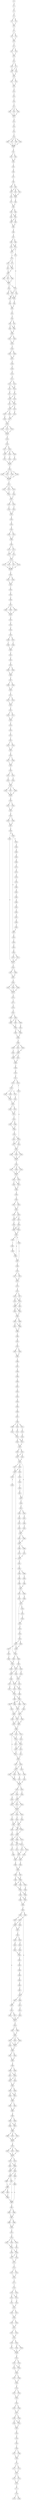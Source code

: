 strict digraph  {
	S0 -> S1 [ label = G ];
	S1 -> S2 [ label = G ];
	S2 -> S3 [ label = G ];
	S3 -> S4 [ label = C ];
	S3 -> S5 [ label = A ];
	S4 -> S6 [ label = C ];
	S5 -> S6 [ label = C ];
	S6 -> S7 [ label = T ];
	S7 -> S8 [ label = C ];
	S7 -> S9 [ label = G ];
	S8 -> S10 [ label = C ];
	S9 -> S10 [ label = C ];
	S10 -> S11 [ label = T ];
	S11 -> S12 [ label = G ];
	S11 -> S13 [ label = C ];
	S12 -> S14 [ label = C ];
	S13 -> S14 [ label = C ];
	S14 -> S15 [ label = G ];
	S15 -> S16 [ label = C ];
	S15 -> S17 [ label = G ];
	S16 -> S18 [ label = T ];
	S17 -> S19 [ label = A ];
	S17 -> S18 [ label = T ];
	S18 -> S20 [ label = G ];
	S19 -> S20 [ label = G ];
	S20 -> S21 [ label = C ];
	S20 -> S22 [ label = T ];
	S21 -> S23 [ label = C ];
	S22 -> S23 [ label = C ];
	S23 -> S24 [ label = G ];
	S24 -> S25 [ label = C ];
	S25 -> S26 [ label = T ];
	S26 -> S27 [ label = C ];
	S27 -> S28 [ label = C ];
	S27 -> S29 [ label = G ];
	S27 -> S30 [ label = A ];
	S28 -> S31 [ label = C ];
	S29 -> S31 [ label = C ];
	S30 -> S31 [ label = C ];
	S31 -> S32 [ label = A ];
	S32 -> S33 [ label = G ];
	S33 -> S34 [ label = C ];
	S34 -> S35 [ label = C ];
	S35 -> S36 [ label = C ];
	S35 -> S37 [ label = G ];
	S35 -> S38 [ label = T ];
	S35 -> S39 [ label = A ];
	S36 -> S40 [ label = T ];
	S37 -> S40 [ label = T ];
	S38 -> S40 [ label = T ];
	S39 -> S40 [ label = T ];
	S40 -> S41 [ label = G ];
	S41 -> S42 [ label = C ];
	S41 -> S43 [ label = T ];
	S42 -> S44 [ label = G ];
	S43 -> S44 [ label = G ];
	S44 -> S45 [ label = T ];
	S45 -> S46 [ label = G ];
	S46 -> S47 [ label = C ];
	S47 -> S48 [ label = T ];
	S48 -> S49 [ label = G ];
	S48 -> S50 [ label = T ];
	S49 -> S51 [ label = C ];
	S49 -> S52 [ label = G ];
	S49 -> S53 [ label = A ];
	S50 -> S52 [ label = G ];
	S51 -> S54 [ label = A ];
	S52 -> S54 [ label = A ];
	S52 -> S55 [ label = T ];
	S53 -> S54 [ label = A ];
	S54 -> S56 [ label = C ];
	S55 -> S57 [ label = T ];
	S56 -> S58 [ label = G ];
	S57 -> S58 [ label = G ];
	S58 -> S59 [ label = A ];
	S58 -> S60 [ label = G ];
	S59 -> S61 [ label = G ];
	S59 -> S62 [ label = A ];
	S60 -> S61 [ label = G ];
	S61 -> S63 [ label = C ];
	S61 -> S64 [ label = A ];
	S62 -> S64 [ label = A ];
	S63 -> S65 [ label = G ];
	S64 -> S65 [ label = G ];
	S65 -> S66 [ label = G ];
	S66 -> S67 [ label = A ];
	S67 -> S68 [ label = A ];
	S67 -> S69 [ label = G ];
	S68 -> S70 [ label = G ];
	S68 -> S71 [ label = A ];
	S69 -> S71 [ label = A ];
	S70 -> S72 [ label = A ];
	S71 -> S72 [ label = A ];
	S71 -> S73 [ label = T ];
	S72 -> S74 [ label = G ];
	S73 -> S75 [ label = G ];
	S74 -> S76 [ label = C ];
	S74 -> S77 [ label = T ];
	S75 -> S78 [ label = C ];
	S75 -> S79 [ label = G ];
	S76 -> S80 [ label = G ];
	S76 -> S81 [ label = C ];
	S77 -> S80 [ label = G ];
	S78 -> S82 [ label = A ];
	S79 -> S82 [ label = A ];
	S79 -> S83 [ label = C ];
	S80 -> S84 [ label = G ];
	S81 -> S84 [ label = G ];
	S82 -> S85 [ label = A ];
	S83 -> S86 [ label = G ];
	S84 -> S87 [ label = T ];
	S84 -> S88 [ label = G ];
	S84 -> S89 [ label = C ];
	S85 -> S90 [ label = G ];
	S86 -> S90 [ label = G ];
	S87 -> S91 [ label = C ];
	S88 -> S91 [ label = C ];
	S89 -> S91 [ label = C ];
	S90 -> S92 [ label = C ];
	S91 -> S93 [ label = T ];
	S91 -> S75 [ label = G ];
	S92 -> S94 [ label = G ];
	S93 -> S79 [ label = G ];
	S93 -> S95 [ label = A ];
	S94 -> S96 [ label = C ];
	S94 -> S97 [ label = G ];
	S95 -> S82 [ label = A ];
	S96 -> S98 [ label = C ];
	S96 -> S99 [ label = A ];
	S97 -> S99 [ label = A ];
	S98 -> S100 [ label = G ];
	S99 -> S100 [ label = G ];
	S100 -> S101 [ label = G ];
	S100 -> S102 [ label = A ];
	S101 -> S103 [ label = C ];
	S102 -> S103 [ label = C ];
	S103 -> S104 [ label = G ];
	S104 -> S105 [ label = C ];
	S104 -> S106 [ label = A ];
	S105 -> S107 [ label = G ];
	S106 -> S107 [ label = G ];
	S107 -> S108 [ label = A ];
	S108 -> S109 [ label = G ];
	S109 -> S110 [ label = G ];
	S110 -> S111 [ label = A ];
	S111 -> S112 [ label = G ];
	S111 -> S113 [ label = A ];
	S112 -> S114 [ label = G ];
	S112 -> S115 [ label = C ];
	S113 -> S114 [ label = G ];
	S114 -> S116 [ label = A ];
	S115 -> S117 [ label = G ];
	S116 -> S118 [ label = C ];
	S116 -> S119 [ label = T ];
	S117 -> S118 [ label = C ];
	S118 -> S120 [ label = G ];
	S118 -> S121 [ label = A ];
	S119 -> S120 [ label = G ];
	S120 -> S122 [ label = T ];
	S120 -> S123 [ label = C ];
	S121 -> S123 [ label = C ];
	S122 -> S124 [ label = G ];
	S123 -> S125 [ label = C ];
	S123 -> S126 [ label = T ];
	S124 -> S127 [ label = C ];
	S125 -> S128 [ label = A ];
	S126 -> S127 [ label = C ];
	S127 -> S129 [ label = G ];
	S128 -> S129 [ label = G ];
	S129 -> S130 [ label = A ];
	S129 -> S131 [ label = G ];
	S129 -> S132 [ label = C ];
	S130 -> S133 [ label = T ];
	S131 -> S133 [ label = T ];
	S132 -> S133 [ label = T ];
	S133 -> S134 [ label = G ];
	S134 -> S135 [ label = G ];
	S135 -> S136 [ label = A ];
	S135 -> S137 [ label = C ];
	S136 -> S138 [ label = G ];
	S136 -> S139 [ label = C ];
	S136 -> S140 [ label = A ];
	S137 -> S139 [ label = C ];
	S138 -> S141 [ label = C ];
	S139 -> S142 [ label = G ];
	S140 -> S143 [ label = T ];
	S141 -> S144 [ label = C ];
	S142 -> S144 [ label = C ];
	S143 -> S144 [ label = C ];
	S144 -> S145 [ label = G ];
	S145 -> S146 [ label = G ];
	S145 -> S147 [ label = A ];
	S145 -> S148 [ label = T ];
	S145 -> S149 [ label = C ];
	S146 -> S150 [ label = C ];
	S147 -> S150 [ label = C ];
	S148 -> S150 [ label = C ];
	S149 -> S150 [ label = C ];
	S150 -> S151 [ label = C ];
	S151 -> S152 [ label = C ];
	S151 -> S153 [ label = A ];
	S151 -> S154 [ label = G ];
	S152 -> S155 [ label = T ];
	S153 -> S156 [ label = G ];
	S154 -> S155 [ label = T ];
	S155 -> S157 [ label = C ];
	S156 -> S157 [ label = C ];
	S157 -> S158 [ label = G ];
	S157 -> S159 [ label = C ];
	S158 -> S160 [ label = C ];
	S159 -> S161 [ label = T ];
	S160 -> S162 [ label = T ];
	S161 -> S162 [ label = T ];
	S162 -> S163 [ label = G ];
	S163 -> S164 [ label = G ];
	S164 -> S165 [ label = A ];
	S165 -> S166 [ label = T ];
	S165 -> S167 [ label = C ];
	S166 -> S168 [ label = T ];
	S167 -> S168 [ label = T ];
	S168 -> S169 [ label = T ];
	S169 -> S170 [ label = C ];
	S169 -> S171 [ label = T ];
	S170 -> S172 [ label = C ];
	S171 -> S173 [ label = T ];
	S171 -> S172 [ label = C ];
	S172 -> S174 [ label = T ];
	S173 -> S174 [ label = T ];
	S174 -> S175 [ label = C ];
	S174 -> S176 [ label = A ];
	S174 -> S177 [ label = T ];
	S174 -> S178 [ label = G ];
	S175 -> S179 [ label = A ];
	S176 -> S179 [ label = A ];
	S177 -> S179 [ label = A ];
	S178 -> S179 [ label = A ];
	S179 -> S180 [ label = A ];
	S180 -> S181 [ label = G ];
	S180 -> S182 [ label = A ];
	S181 -> S183 [ label = A ];
	S182 -> S183 [ label = A ];
	S183 -> S184 [ label = T ];
	S184 -> S185 [ label = G ];
	S185 -> S186 [ label = A ];
	S186 -> S187 [ label = C ];
	S187 -> S188 [ label = T ];
	S187 -> S189 [ label = A ];
	S187 -> S190 [ label = C ];
	S188 -> S191 [ label = C ];
	S189 -> S191 [ label = C ];
	S190 -> S191 [ label = C ];
	S191 -> S192 [ label = G ];
	S192 -> S193 [ label = G ];
	S193 -> S194 [ label = A ];
	S194 -> S195 [ label = C ];
	S195 -> S196 [ label = T ];
	S195 -> S197 [ label = G ];
	S196 -> S198 [ label = T ];
	S197 -> S199 [ label = C ];
	S198 -> S200 [ label = T ];
	S199 -> S200 [ label = T ];
	S200 -> S201 [ label = A ];
	S201 -> S202 [ label = A ];
	S202 -> S203 [ label = A ];
	S203 -> S204 [ label = A ];
	S203 -> S205 [ label = G ];
	S204 -> S206 [ label = A ];
	S205 -> S206 [ label = A ];
	S206 -> S207 [ label = A ];
	S207 -> S208 [ label = C ];
	S207 -> S209 [ label = T ];
	S208 -> S210 [ label = T ];
	S209 -> S210 [ label = T ];
	S210 -> S211 [ label = C ];
	S211 -> S212 [ label = C ];
	S211 -> S213 [ label = A ];
	S212 -> S214 [ label = A ];
	S213 -> S214 [ label = A ];
	S214 -> S215 [ label = A ];
	S215 -> S216 [ label = A ];
	S215 -> S217 [ label = G ];
	S216 -> S218 [ label = A ];
	S217 -> S218 [ label = A ];
	S218 -> S219 [ label = G ];
	S219 -> S220 [ label = C ];
	S220 -> S221 [ label = C ];
	S221 -> S222 [ label = T ];
	S222 -> S223 [ label = T ];
	S222 -> S224 [ label = C ];
	S223 -> S225 [ label = T ];
	S224 -> S225 [ label = T ];
	S225 -> S226 [ label = G ];
	S226 -> S227 [ label = C ];
	S226 -> S228 [ label = T ];
	S227 -> S229 [ label = T ];
	S228 -> S229 [ label = T ];
	S229 -> S230 [ label = C ];
	S230 -> S231 [ label = G ];
	S230 -> S232 [ label = C ];
	S231 -> S233 [ label = T ];
	S232 -> S234 [ label = C ];
	S233 -> S235 [ label = T ];
	S234 -> S235 [ label = T ];
	S235 -> S236 [ label = G ];
	S235 -> S237 [ label = C ];
	S235 -> S238 [ label = T ];
	S236 -> S239 [ label = G ];
	S237 -> S239 [ label = G ];
	S238 -> S239 [ label = G ];
	S239 -> S240 [ label = A ];
	S240 -> S241 [ label = C ];
	S240 -> S242 [ label = T ];
	S241 -> S243 [ label = T ];
	S242 -> S243 [ label = T ];
	S243 -> S244 [ label = A ];
	S244 -> S245 [ label = C ];
	S244 -> S246 [ label = T ];
	S245 -> S247 [ label = G ];
	S246 -> S247 [ label = G ];
	S247 -> S248 [ label = A ];
	S248 -> S249 [ label = G ];
	S248 -> S250 [ label = A ];
	S249 -> S251 [ label = G ];
	S250 -> S252 [ label = G ];
	S250 -> S253 [ label = G ];
	S251 -> S254 [ label = A ];
	S252 -> S255 [ label = A ];
	S253 -> S256 [ label = A ];
	S254 -> S257 [ label = G ];
	S254 -> S258 [ label = C ];
	S255 -> S259 [ label = T ];
	S256 -> S260 [ label = G ];
	S257 -> S261 [ label = G ];
	S258 -> S261 [ label = G ];
	S259 -> S262 [ label = G ];
	S260 -> S263 [ label = G ];
	S261 -> S264 [ label = A ];
	S262 -> S265 [ label = A ];
	S263 -> S266 [ label = A ];
	S264 -> S267 [ label = T ];
	S264 -> S268 [ label = A ];
	S264 -> S269 [ label = G ];
	S265 -> S270 [ label = C ];
	S265 -> S271 [ label = A ];
	S266 -> S272 [ label = T ];
	S267 -> S273 [ label = G ];
	S268 -> S273 [ label = G ];
	S269 -> S273 [ label = G ];
	S270 -> S251 [ label = G ];
	S271 -> S251 [ label = G ];
	S272 -> S274 [ label = G ];
	S273 -> S275 [ label = A ];
	S274 -> S276 [ label = A ];
	S275 -> S277 [ label = T ];
	S276 -> S278 [ label = T ];
	S277 -> S279 [ label = G ];
	S278 -> S280 [ label = G ];
	S279 -> S281 [ label = A ];
	S280 -> S282 [ label = A ];
	S281 -> S283 [ label = C ];
	S281 -> S284 [ label = T ];
	S282 -> S285 [ label = C ];
	S283 -> S286 [ label = C ];
	S283 -> S287 [ label = G ];
	S283 -> S288 [ label = A ];
	S284 -> S286 [ label = C ];
	S285 -> S289 [ label = G ];
	S286 -> S290 [ label = C ];
	S287 -> S290 [ label = C ];
	S288 -> S291 [ label = G ];
	S289 -> S292 [ label = A ];
	S290 -> S293 [ label = T ];
	S290 -> S294 [ label = C ];
	S291 -> S294 [ label = C ];
	S292 -> S295 [ label = T ];
	S293 -> S296 [ label = C ];
	S294 -> S296 [ label = C ];
	S295 -> S297 [ label = G ];
	S296 -> S298 [ label = A ];
	S297 -> S299 [ label = A ];
	S298 -> S300 [ label = C ];
	S298 -> S301 [ label = A ];
	S298 -> S302 [ label = G ];
	S299 -> S303 [ label = T ];
	S300 -> S304 [ label = A ];
	S301 -> S305 [ label = G ];
	S302 -> S305 [ label = G ];
	S303 -> S252 [ label = G ];
	S304 -> S306 [ label = T ];
	S305 -> S306 [ label = T ];
	S305 -> S307 [ label = G ];
	S306 -> S308 [ label = G ];
	S307 -> S308 [ label = G ];
	S308 -> S309 [ label = A ];
	S309 -> S310 [ label = A ];
	S310 -> S311 [ label = G ];
	S311 -> S312 [ label = A ];
	S311 -> S313 [ label = C ];
	S312 -> S314 [ label = C ];
	S313 -> S315 [ label = T ];
	S314 -> S316 [ label = C ];
	S314 -> S317 [ label = G ];
	S314 -> S318 [ label = T ];
	S315 -> S319 [ label = G ];
	S316 -> S320 [ label = A ];
	S317 -> S321 [ label = G ];
	S318 -> S320 [ label = A ];
	S319 -> S322 [ label = T ];
	S319 -> S323 [ label = G ];
	S320 -> S324 [ label = T ];
	S321 -> S324 [ label = T ];
	S322 -> S325 [ label = C ];
	S323 -> S325 [ label = C ];
	S324 -> S326 [ label = T ];
	S324 -> S327 [ label = G ];
	S325 -> S328 [ label = G ];
	S325 -> S329 [ label = C ];
	S325 -> S330 [ label = A ];
	S326 -> S331 [ label = G ];
	S327 -> S331 [ label = G ];
	S328 -> S332 [ label = C ];
	S329 -> S332 [ label = C ];
	S330 -> S332 [ label = C ];
	S331 -> S333 [ label = T ];
	S332 -> S334 [ label = C ];
	S333 -> S335 [ label = C ];
	S333 -> S336 [ label = G ];
	S334 -> S337 [ label = C ];
	S334 -> S338 [ label = G ];
	S334 -> S339 [ label = A ];
	S335 -> S340 [ label = T ];
	S336 -> S340 [ label = T ];
	S337 -> S341 [ label = T ];
	S338 -> S341 [ label = T ];
	S339 -> S341 [ label = T ];
	S340 -> S342 [ label = C ];
	S341 -> S343 [ label = G ];
	S341 -> S344 [ label = A ];
	S342 -> S319 [ label = G ];
	S342 -> S345 [ label = C ];
	S343 -> S346 [ label = C ];
	S343 -> S347 [ label = T ];
	S344 -> S347 [ label = T ];
	S345 -> S322 [ label = T ];
	S346 -> S348 [ label = G ];
	S347 -> S348 [ label = G ];
	S348 -> S349 [ label = A ];
	S349 -> S350 [ label = C ];
	S350 -> S351 [ label = T ];
	S350 -> S352 [ label = C ];
	S351 -> S353 [ label = C ];
	S352 -> S353 [ label = C ];
	S353 -> S354 [ label = G ];
	S353 -> S355 [ label = A ];
	S354 -> S356 [ label = A ];
	S355 -> S357 [ label = C ];
	S355 -> S356 [ label = A ];
	S356 -> S358 [ label = G ];
	S357 -> S359 [ label = A ];
	S358 -> S360 [ label = C ];
	S358 -> S361 [ label = T ];
	S359 -> S360 [ label = C ];
	S359 -> S361 [ label = T ];
	S360 -> S362 [ label = G ];
	S361 -> S362 [ label = G ];
	S362 -> S363 [ label = A ];
	S362 -> S364 [ label = A ];
	S362 -> S365 [ label = G ];
	S363 -> S366 [ label = C ];
	S364 -> S367 [ label = C ];
	S365 -> S367 [ label = C ];
	S366 -> S368 [ label = C ];
	S367 -> S369 [ label = C ];
	S368 -> S364 [ label = A ];
	S369 -> S370 [ label = T ];
	S370 -> S371 [ label = C ];
	S370 -> S372 [ label = A ];
	S371 -> S373 [ label = A ];
	S372 -> S373 [ label = A ];
	S373 -> S374 [ label = T ];
	S374 -> S375 [ label = G ];
	S375 -> S376 [ label = A ];
	S375 -> S377 [ label = G ];
	S376 -> S378 [ label = A ];
	S376 -> S379 [ label = G ];
	S377 -> S379 [ label = G ];
	S378 -> S380 [ label = C ];
	S379 -> S380 [ label = C ];
	S379 -> S381 [ label = T ];
	S380 -> S382 [ label = G ];
	S380 -> S383 [ label = A ];
	S381 -> S382 [ label = G ];
	S382 -> S384 [ label = T ];
	S383 -> S384 [ label = T ];
	S384 -> S385 [ label = C ];
	S384 -> S386 [ label = G ];
	S385 -> S387 [ label = A ];
	S385 -> S388 [ label = G ];
	S386 -> S388 [ label = G ];
	S387 -> S389 [ label = T ];
	S388 -> S389 [ label = T ];
	S389 -> S390 [ label = C ];
	S390 -> S391 [ label = A ];
	S391 -> S392 [ label = C ];
	S392 -> S393 [ label = C ];
	S392 -> S394 [ label = G ];
	S393 -> S395 [ label = C ];
	S394 -> S395 [ label = C ];
	S395 -> S396 [ label = C ];
	S396 -> S397 [ label = T ];
	S397 -> S398 [ label = G ];
	S398 -> S399 [ label = G ];
	S399 -> S400 [ label = C ];
	S400 -> S401 [ label = T ];
	S401 -> S402 [ label = C ];
	S402 -> S403 [ label = C ];
	S403 -> S404 [ label = A ];
	S404 -> S405 [ label = G ];
	S405 -> S406 [ label = C ];
	S406 -> S407 [ label = C ];
	S407 -> S408 [ label = C ];
	S408 -> S409 [ label = C ];
	S408 -> S410 [ label = G ];
	S408 -> S411 [ label = A ];
	S409 -> S412 [ label = A ];
	S410 -> S413 [ label = G ];
	S411 -> S414 [ label = T ];
	S412 -> S415 [ label = T ];
	S413 -> S415 [ label = T ];
	S414 -> S416 [ label = G ];
	S415 -> S417 [ label = G ];
	S415 -> S418 [ label = C ];
	S416 -> S417 [ label = G ];
	S417 -> S419 [ label = A ];
	S418 -> S419 [ label = A ];
	S419 -> S420 [ label = A ];
	S419 -> S421 [ label = G ];
	S420 -> S422 [ label = G ];
	S421 -> S422 [ label = G ];
	S421 -> S423 [ label = C ];
	S422 -> S424 [ label = G ];
	S423 -> S424 [ label = G ];
	S424 -> S425 [ label = A ];
	S424 -> S426 [ label = A ];
	S424 -> S427 [ label = T ];
	S425 -> S428 [ label = G ];
	S426 -> S429 [ label = G ];
	S426 -> S430 [ label = A ];
	S427 -> S429 [ label = G ];
	S428 -> S431 [ label = G ];
	S429 -> S432 [ label = T ];
	S429 -> S433 [ label = C ];
	S430 -> S434 [ label = C ];
	S431 -> S435 [ label = G ];
	S431 -> S436 [ label = A ];
	S432 -> S437 [ label = C ];
	S432 -> S438 [ label = G ];
	S433 -> S439 [ label = A ];
	S434 -> S440 [ label = A ];
	S435 -> S441 [ label = C ];
	S436 -> S442 [ label = A ];
	S437 -> S443 [ label = A ];
	S438 -> S444 [ label = C ];
	S439 -> S444 [ label = C ];
	S440 -> S445 [ label = G ];
	S441 -> S446 [ label = C ];
	S442 -> S447 [ label = A ];
	S443 -> S448 [ label = T ];
	S444 -> S449 [ label = C ];
	S444 -> S450 [ label = A ];
	S445 -> S451 [ label = C ];
	S446 -> S452 [ label = T ];
	S447 -> S453 [ label = C ];
	S448 -> S454 [ label = G ];
	S449 -> S455 [ label = C ];
	S450 -> S454 [ label = G ];
	S451 -> S425 [ label = A ];
	S452 -> S456 [ label = G ];
	S453 -> S456 [ label = G ];
	S454 -> S457 [ label = C ];
	S454 -> S458 [ label = T ];
	S455 -> S459 [ label = G ];
	S455 -> S457 [ label = C ];
	S456 -> S460 [ label = T ];
	S456 -> S461 [ label = G ];
	S457 -> S462 [ label = C ];
	S457 -> S463 [ label = A ];
	S458 -> S462 [ label = C ];
	S459 -> S464 [ label = G ];
	S460 -> S465 [ label = G ];
	S461 -> S465 [ label = G ];
	S462 -> S466 [ label = A ];
	S463 -> S467 [ label = G ];
	S464 -> S467 [ label = G ];
	S465 -> S468 [ label = T ];
	S465 -> S469 [ label = G ];
	S466 -> S470 [ label = C ];
	S466 -> S471 [ label = T ];
	S467 -> S472 [ label = G ];
	S467 -> S470 [ label = C ];
	S468 -> S473 [ label = C ];
	S469 -> S474 [ label = A ];
	S470 -> S475 [ label = A ];
	S470 -> S476 [ label = C ];
	S471 -> S477 [ label = G ];
	S472 -> S476 [ label = C ];
	S473 -> S478 [ label = G ];
	S474 -> S478 [ label = G ];
	S475 -> S479 [ label = G ];
	S476 -> S480 [ label = C ];
	S477 -> S479 [ label = G ];
	S478 -> S481 [ label = G ];
	S479 -> S482 [ label = C ];
	S479 -> S483 [ label = T ];
	S480 -> S482 [ label = C ];
	S481 -> S484 [ label = C ];
	S482 -> S485 [ label = A ];
	S482 -> S486 [ label = T ];
	S482 -> S487 [ label = C ];
	S483 -> S488 [ label = G ];
	S484 -> S489 [ label = T ];
	S484 -> S490 [ label = A ];
	S485 -> S491 [ label = C ];
	S486 -> S492 [ label = G ];
	S487 -> S493 [ label = A ];
	S488 -> S492 [ label = G ];
	S489 -> S494 [ label = C ];
	S490 -> S495 [ label = T ];
	S491 -> S496 [ label = T ];
	S492 -> S497 [ label = C ];
	S492 -> S496 [ label = T ];
	S493 -> S497 [ label = C ];
	S494 -> S498 [ label = C ];
	S495 -> S499 [ label = T ];
	S496 -> S500 [ label = G ];
	S496 -> S501 [ label = C ];
	S497 -> S501 [ label = C ];
	S497 -> S502 [ label = T ];
	S498 -> S503 [ label = A ];
	S499 -> S503 [ label = A ];
	S500 -> S504 [ label = C ];
	S501 -> S504 [ label = C ];
	S501 -> S505 [ label = G ];
	S502 -> S505 [ label = G ];
	S503 -> S506 [ label = C ];
	S503 -> S507 [ label = T ];
	S504 -> S508 [ label = C ];
	S505 -> S508 [ label = C ];
	S506 -> S509 [ label = A ];
	S507 -> S510 [ label = G ];
	S508 -> S511 [ label = T ];
	S508 -> S512 [ label = G ];
	S508 -> S513 [ label = A ];
	S509 -> S514 [ label = G ];
	S510 -> S514 [ label = G ];
	S511 -> S515 [ label = G ];
	S512 -> S516 [ label = C ];
	S513 -> S517 [ label = G ];
	S513 -> S516 [ label = C ];
	S514 -> S518 [ label = G ];
	S514 -> S519 [ label = T ];
	S515 -> S520 [ label = C ];
	S516 -> S520 [ label = C ];
	S516 -> S521 [ label = T ];
	S517 -> S522 [ label = C ];
	S518 -> S523 [ label = C ];
	S519 -> S524 [ label = G ];
	S520 -> S525 [ label = C ];
	S520 -> S526 [ label = G ];
	S521 -> S526 [ label = G ];
	S522 -> S527 [ label = A ];
	S522 -> S528 [ label = C ];
	S523 -> S529 [ label = T ];
	S524 -> S530 [ label = C ];
	S525 -> S531 [ label = A ];
	S526 -> S517 [ label = G ];
	S527 -> S532 [ label = T ];
	S528 -> S532 [ label = T ];
	S528 -> S533 [ label = C ];
	S529 -> S519 [ label = T ];
	S530 -> S534 [ label = T ];
	S531 -> S522 [ label = C ];
	S532 -> S535 [ label = C ];
	S532 -> S536 [ label = G ];
	S532 -> S537 [ label = A ];
	S533 -> S538 [ label = T ];
	S534 -> S432 [ label = T ];
	S534 -> S539 [ label = A ];
	S535 -> S540 [ label = C ];
	S536 -> S540 [ label = C ];
	S537 -> S541 [ label = A ];
	S538 -> S542 [ label = G ];
	S539 -> S438 [ label = G ];
	S540 -> S543 [ label = G ];
	S541 -> S543 [ label = G ];
	S542 -> S543 [ label = G ];
	S543 -> S544 [ label = G ];
	S543 -> S545 [ label = C ];
	S544 -> S546 [ label = G ];
	S544 -> S547 [ label = A ];
	S545 -> S548 [ label = C ];
	S546 -> S549 [ label = C ];
	S547 -> S550 [ label = A ];
	S548 -> S549 [ label = C ];
	S549 -> S551 [ label = C ];
	S549 -> S552 [ label = A ];
	S549 -> S553 [ label = T ];
	S550 -> S551 [ label = C ];
	S551 -> S554 [ label = T ];
	S552 -> S554 [ label = T ];
	S553 -> S554 [ label = T ];
	S554 -> S555 [ label = T ];
	S554 -> S556 [ label = G ];
	S554 -> S557 [ label = A ];
	S555 -> S558 [ label = C ];
	S556 -> S559 [ label = G ];
	S557 -> S560 [ label = T ];
	S558 -> S561 [ label = A ];
	S559 -> S561 [ label = A ];
	S559 -> S562 [ label = G ];
	S560 -> S562 [ label = G ];
	S561 -> S563 [ label = G ];
	S561 -> S564 [ label = C ];
	S562 -> S565 [ label = A ];
	S562 -> S564 [ label = C ];
	S563 -> S566 [ label = C ];
	S564 -> S566 [ label = C ];
	S565 -> S567 [ label = G ];
	S566 -> S568 [ label = A ];
	S566 -> S569 [ label = C ];
	S566 -> S570 [ label = T ];
	S567 -> S569 [ label = C ];
	S568 -> S571 [ label = G ];
	S569 -> S572 [ label = C ];
	S569 -> S573 [ label = A ];
	S570 -> S572 [ label = C ];
	S571 -> S574 [ label = C ];
	S572 -> S575 [ label = A ];
	S572 -> S576 [ label = T ];
	S573 -> S577 [ label = G ];
	S574 -> S578 [ label = A ];
	S575 -> S578 [ label = A ];
	S576 -> S579 [ label = T ];
	S577 -> S580 [ label = G ];
	S578 -> S581 [ label = C ];
	S578 -> S582 [ label = G ];
	S579 -> S582 [ label = G ];
	S580 -> S581 [ label = C ];
	S581 -> S583 [ label = A ];
	S582 -> S584 [ label = G ];
	S583 -> S585 [ label = G ];
	S584 -> S585 [ label = G ];
	S585 -> S586 [ label = C ];
	S585 -> S587 [ label = A ];
	S586 -> S588 [ label = G ];
	S586 -> S589 [ label = T ];
	S587 -> S588 [ label = G ];
	S588 -> S590 [ label = G ];
	S588 -> S591 [ label = T ];
	S588 -> S592 [ label = C ];
	S589 -> S590 [ label = G ];
	S590 -> S593 [ label = C ];
	S591 -> S594 [ label = G ];
	S592 -> S593 [ label = C ];
	S593 -> S595 [ label = T ];
	S593 -> S596 [ label = C ];
	S594 -> S596 [ label = C ];
	S595 -> S597 [ label = G ];
	S595 -> S598 [ label = A ];
	S596 -> S597 [ label = G ];
	S597 -> S599 [ label = T ];
	S598 -> S599 [ label = T ];
	S599 -> S600 [ label = G ];
	S600 -> S601 [ label = A ];
	S600 -> S602 [ label = G ];
	S601 -> S603 [ label = G ];
	S601 -> S604 [ label = G ];
	S602 -> S605 [ label = C ];
	S603 -> S606 [ label = C ];
	S604 -> S607 [ label = T ];
	S604 -> S608 [ label = C ];
	S605 -> S609 [ label = G ];
	S605 -> S606 [ label = C ];
	S606 -> S610 [ label = G ];
	S606 -> S611 [ label = G ];
	S607 -> S610 [ label = G ];
	S608 -> S612 [ label = G ];
	S609 -> S611 [ label = G ];
	S610 -> S613 [ label = A ];
	S611 -> S614 [ label = C ];
	S612 -> S615 [ label = G ];
	S613 -> S616 [ label = G ];
	S613 -> S617 [ label = A ];
	S614 -> S618 [ label = C ];
	S614 -> S619 [ label = T ];
	S615 -> S620 [ label = C ];
	S616 -> S621 [ label = A ];
	S617 -> S621 [ label = A ];
	S618 -> S622 [ label = A ];
	S619 -> S623 [ label = G ];
	S620 -> S621 [ label = A ];
	S621 -> S624 [ label = G ];
	S622 -> S625 [ label = C ];
	S623 -> S626 [ label = A ];
	S624 -> S627 [ label = C ];
	S624 -> S628 [ label = T ];
	S625 -> S629 [ label = G ];
	S626 -> S629 [ label = G ];
	S627 -> S630 [ label = G ];
	S628 -> S630 [ label = G ];
	S629 -> S631 [ label = G ];
	S630 -> S632 [ label = A ];
	S630 -> S633 [ label = C ];
	S630 -> S634 [ label = G ];
	S631 -> S635 [ label = G ];
	S632 -> S636 [ label = T ];
	S632 -> S637 [ label = C ];
	S633 -> S637 [ label = C ];
	S634 -> S637 [ label = C ];
	S635 -> S638 [ label = T ];
	S636 -> S639 [ label = G ];
	S637 -> S639 [ label = G ];
	S638 -> S640 [ label = G ];
	S639 -> S641 [ label = A ];
	S639 -> S642 [ label = G ];
	S640 -> S643 [ label = A ];
	S641 -> S644 [ label = G ];
	S642 -> S644 [ label = G ];
	S643 -> S645 [ label = G ];
	S644 -> S646 [ label = G ];
	S645 -> S647 [ label = G ];
	S646 -> S648 [ label = A ];
	S646 -> S649 [ label = C ];
	S647 -> S604 [ label = G ];
	S648 -> S650 [ label = C ];
	S648 -> S651 [ label = T ];
	S649 -> S650 [ label = C ];
	S650 -> S652 [ label = A ];
	S650 -> S653 [ label = C ];
	S651 -> S652 [ label = A ];
	S652 -> S654 [ label = C ];
	S653 -> S654 [ label = C ];
	S654 -> S655 [ label = C ];
	S654 -> S656 [ label = A ];
	S655 -> S657 [ label = A ];
	S655 -> S658 [ label = G ];
	S656 -> S657 [ label = A ];
	S657 -> S659 [ label = G ];
	S658 -> S659 [ label = G ];
	S659 -> S660 [ label = C ];
	S659 -> S661 [ label = T ];
	S660 -> S662 [ label = G ];
	S661 -> S662 [ label = G ];
	S662 -> S663 [ label = A ];
	S663 -> S664 [ label = T ];
	S663 -> S665 [ label = C ];
	S664 -> S666 [ label = T ];
	S664 -> S667 [ label = G ];
	S665 -> S667 [ label = G ];
	S666 -> S668 [ label = G ];
	S667 -> S668 [ label = G ];
	S668 -> S669 [ label = T ];
	S668 -> S670 [ label = G ];
	S668 -> S671 [ label = C ];
	S669 -> S672 [ label = G ];
	S670 -> S672 [ label = G ];
	S671 -> S672 [ label = G ];
	S672 -> S673 [ label = A ];
	S673 -> S674 [ label = G ];
	S673 -> S675 [ label = C ];
	S673 -> S676 [ label = T ];
	S674 -> S677 [ label = A ];
	S675 -> S677 [ label = A ];
	S676 -> S677 [ label = A ];
	S677 -> S678 [ label = G ];
	S677 -> S679 [ label = A ];
	S678 -> S680 [ label = C ];
	S678 -> S681 [ label = T ];
	S679 -> S680 [ label = C ];
	S680 -> S682 [ label = A ];
	S680 -> S683 [ label = G ];
	S681 -> S683 [ label = G ];
	S682 -> S684 [ label = A ];
	S682 -> S685 [ label = C ];
	S683 -> S685 [ label = C ];
	S684 -> S686 [ label = C ];
	S685 -> S687 [ label = T ];
	S685 -> S688 [ label = G ];
	S686 -> S689 [ label = G ];
	S687 -> S690 [ label = G ];
	S687 -> S689 [ label = G ];
	S688 -> S690 [ label = G ];
	S689 -> S691 [ label = A ];
	S690 -> S692 [ label = A ];
	S690 -> S693 [ label = G ];
	S691 -> S694 [ label = A ];
	S691 -> S695 [ label = G ];
	S692 -> S696 [ label = G ];
	S693 -> S696 [ label = G ];
	S694 -> S697 [ label = G ];
	S695 -> S697 [ label = G ];
	S696 -> S689 [ label = G ];
	S697 -> S698 [ label = G ];
	S697 -> S699 [ label = A ];
	S698 -> S700 [ label = G ];
	S699 -> S700 [ label = G ];
	S700 -> S701 [ label = G ];
	S701 -> S702 [ label = G ];
	S702 -> S703 [ label = C ];
	S702 -> S704 [ label = T ];
	S702 -> S705 [ label = G ];
	S703 -> S706 [ label = G ];
	S704 -> S706 [ label = G ];
	S705 -> S707 [ label = A ];
	S706 -> S708 [ label = T ];
	S706 -> S709 [ label = C ];
	S707 -> S708 [ label = T ];
	S708 -> S710 [ label = T ];
	S708 -> S711 [ label = C ];
	S709 -> S711 [ label = C ];
	S710 -> S712 [ label = T ];
	S711 -> S712 [ label = T ];
	S712 -> S713 [ label = T ];
	S713 -> S714 [ label = T ];
	S713 -> S715 [ label = C ];
	S714 -> S716 [ label = C ];
	S715 -> S716 [ label = C ];
	S716 -> S717 [ label = C ];
	S717 -> S718 [ label = T ];
	S718 -> S719 [ label = C ];
	S718 -> S720 [ label = T ];
	S719 -> S721 [ label = T ];
	S719 -> S722 [ label = C ];
	S720 -> S721 [ label = T ];
	S721 -> S723 [ label = G ];
	S722 -> S724 [ label = T ];
	S723 -> S725 [ label = G ];
	S724 -> S725 [ label = G ];
	S725 -> S726 [ label = A ];
	S725 -> S727 [ label = G ];
	S726 -> S728 [ label = C ];
	S727 -> S728 [ label = C ];
	S728 -> S729 [ label = T ];
	S728 -> S730 [ label = C ];
	S729 -> S731 [ label = G ];
	S730 -> S731 [ label = G ];
	S731 -> S732 [ label = C ];
	S731 -> S733 [ label = T ];
	S732 -> S734 [ label = G ];
	S733 -> S734 [ label = G ];
	S734 -> S735 [ label = T ];
	S734 -> S736 [ label = G ];
	S735 -> S737 [ label = A ];
	S736 -> S738 [ label = G ];
	S736 -> S739 [ label = T ];
	S737 -> S740 [ label = G ];
	S738 -> S740 [ label = G ];
	S739 -> S740 [ label = G ];
	S740 -> S741 [ label = A ];
	S741 -> S742 [ label = C ];
	S741 -> S743 [ label = G ];
	S742 -> S744 [ label = T ];
	S742 -> S745 [ label = C ];
	S743 -> S745 [ label = C ];
	S744 -> S746 [ label = T ];
	S745 -> S746 [ label = T ];
	S746 -> S747 [ label = G ];
	S746 -> S748 [ label = T ];
	S747 -> S749 [ label = G ];
	S748 -> S749 [ label = G ];
	S749 -> S750 [ label = A ];
	S750 -> S751 [ label = T ];
	S750 -> S752 [ label = C ];
	S751 -> S753 [ label = C ];
	S752 -> S753 [ label = C ];
	S753 -> S754 [ label = T ];
	S754 -> S755 [ label = A ];
	S754 -> S756 [ label = G ];
	S755 -> S757 [ label = G ];
	S756 -> S757 [ label = G ];
	S757 -> S758 [ label = A ];
	S757 -> S759 [ label = G ];
	S758 -> S760 [ label = A ];
	S758 -> S761 [ label = G ];
	S759 -> S761 [ label = G ];
	S760 -> S762 [ label = C ];
	S761 -> S762 [ label = C ];
	S762 -> S763 [ label = A ];
	S763 -> S764 [ label = G ];
	S764 -> S765 [ label = A ];
	S765 -> S766 [ label = T ];
	S766 -> S767 [ label = T ];
	S766 -> S768 [ label = C ];
	S767 -> S769 [ label = G ];
	S768 -> S769 [ label = G ];
	S769 -> S770 [ label = A ];
	S770 -> S771 [ label = G ];
	S770 -> S772 [ label = A ];
	S771 -> S773 [ label = A ];
	S772 -> S773 [ label = A ];
	S773 -> S774 [ label = A ];
	S773 -> S775 [ label = G ];
	S774 -> S776 [ label = C ];
	S775 -> S776 [ label = C ];
	S776 -> S777 [ label = A ];
	S777 -> S778 [ label = A ];
	S778 -> S779 [ label = T ];
	S778 -> S780 [ label = C ];
}

